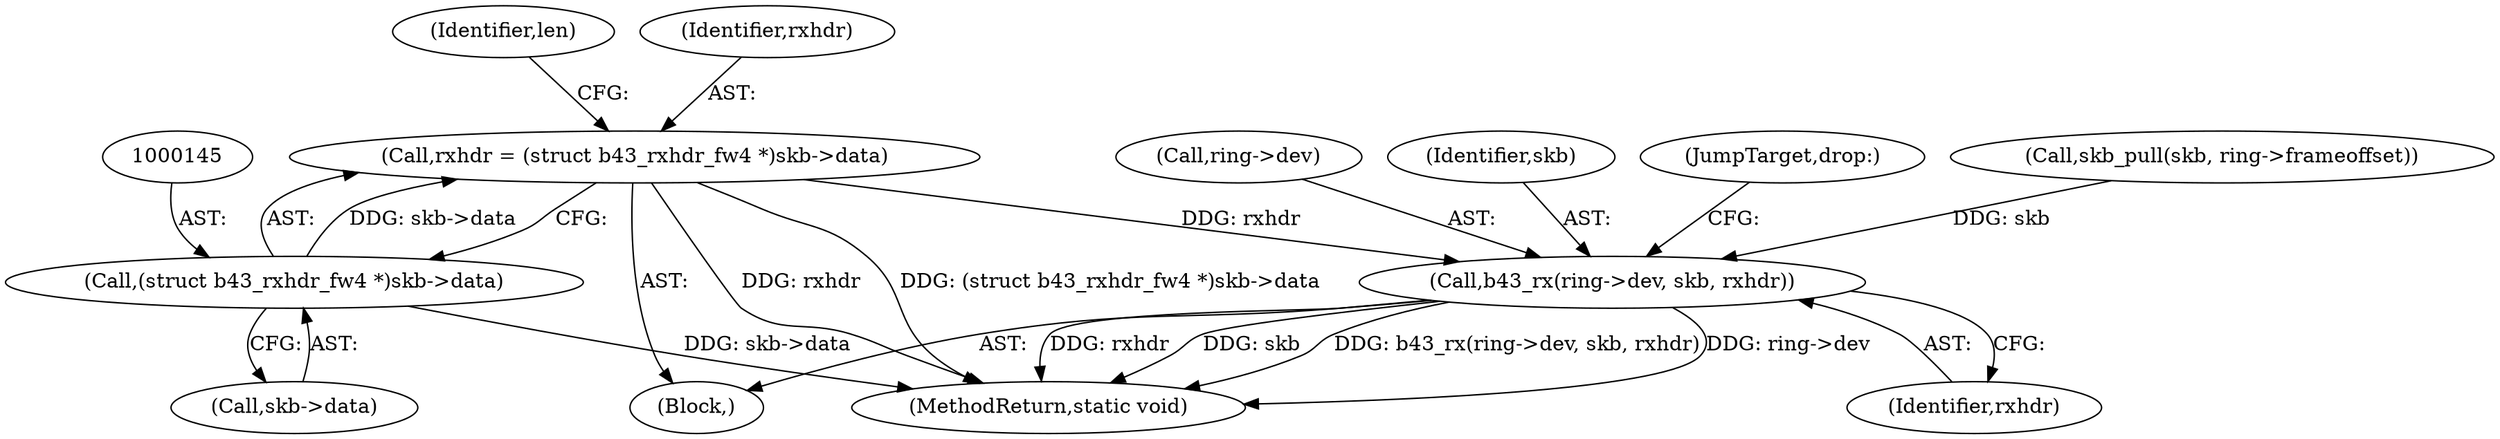 digraph "0_linux_c85ce65ecac078ab1a1835c87c4a6319cf74660a@pointer" {
"1000142" [label="(Call,rxhdr = (struct b43_rxhdr_fw4 *)skb->data)"];
"1000144" [label="(Call,(struct b43_rxhdr_fw4 *)skb->data)"];
"1000329" [label="(Call,b43_rx(ring->dev, skb, rxhdr))"];
"1000107" [label="(Block,)"];
"1000334" [label="(Identifier,rxhdr)"];
"1000150" [label="(Identifier,len)"];
"1000146" [label="(Call,skb->data)"];
"1000142" [label="(Call,rxhdr = (struct b43_rxhdr_fw4 *)skb->data)"];
"1000143" [label="(Identifier,rxhdr)"];
"1000335" [label="(JumpTarget,drop:)"];
"1000324" [label="(Call,skb_pull(skb, ring->frameoffset))"];
"1000330" [label="(Call,ring->dev)"];
"1000347" [label="(MethodReturn,static void)"];
"1000333" [label="(Identifier,skb)"];
"1000329" [label="(Call,b43_rx(ring->dev, skb, rxhdr))"];
"1000144" [label="(Call,(struct b43_rxhdr_fw4 *)skb->data)"];
"1000142" -> "1000107"  [label="AST: "];
"1000142" -> "1000144"  [label="CFG: "];
"1000143" -> "1000142"  [label="AST: "];
"1000144" -> "1000142"  [label="AST: "];
"1000150" -> "1000142"  [label="CFG: "];
"1000142" -> "1000347"  [label="DDG: (struct b43_rxhdr_fw4 *)skb->data"];
"1000142" -> "1000347"  [label="DDG: rxhdr"];
"1000144" -> "1000142"  [label="DDG: skb->data"];
"1000142" -> "1000329"  [label="DDG: rxhdr"];
"1000144" -> "1000146"  [label="CFG: "];
"1000145" -> "1000144"  [label="AST: "];
"1000146" -> "1000144"  [label="AST: "];
"1000144" -> "1000347"  [label="DDG: skb->data"];
"1000329" -> "1000107"  [label="AST: "];
"1000329" -> "1000334"  [label="CFG: "];
"1000330" -> "1000329"  [label="AST: "];
"1000333" -> "1000329"  [label="AST: "];
"1000334" -> "1000329"  [label="AST: "];
"1000335" -> "1000329"  [label="CFG: "];
"1000329" -> "1000347"  [label="DDG: rxhdr"];
"1000329" -> "1000347"  [label="DDG: skb"];
"1000329" -> "1000347"  [label="DDG: b43_rx(ring->dev, skb, rxhdr)"];
"1000329" -> "1000347"  [label="DDG: ring->dev"];
"1000324" -> "1000329"  [label="DDG: skb"];
}
